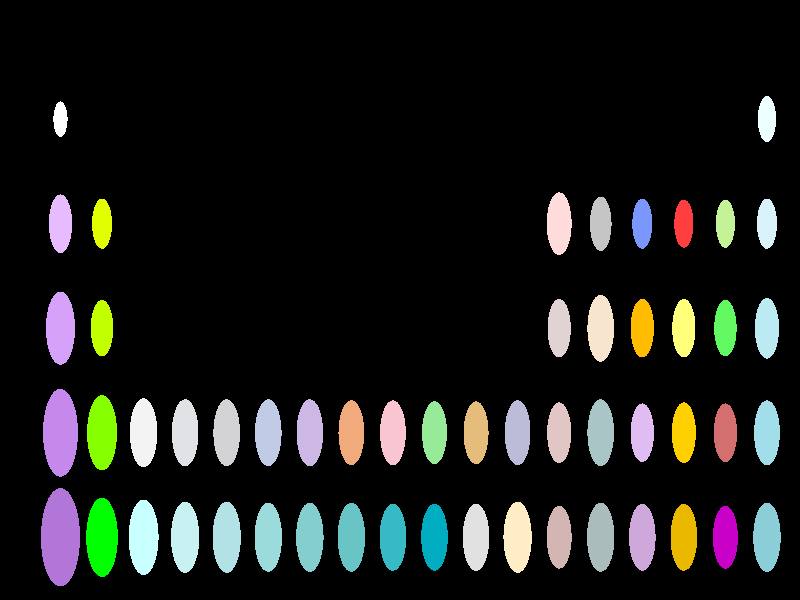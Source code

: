 #include "colors.inc"
#include "finish.inc"

global_settings {assumed_gamma 1 max_trace_level 6}
background {color White transmit 1.0}
camera {orthographic
  right -19.25*x up 5.74*y
  direction 1.00*z
  location <0,0,50.00> look_at <0,0,0>}


light_source {<  2.00,   3.00,  40.00> color White
  area_light <0.70, 0, 0>, <0, 0.70, 0>, 3, 3
  adaptive 1 jitter}
// no fog
#declare simple = finish {phong 0.7}
#declare pale = finish {ambient 0.5 diffuse 0.85 roughness 0.001 specular 0.200 }
#declare intermediate = finish {ambient 0.3 diffuse 0.6 specular 0.1 roughness 0.04}
#declare vmd = finish {ambient 0.0 diffuse 0.65 phong 0.1 phong_size 40.0 specular 0.5 }
#declare jmol = finish {ambient 0.2 diffuse 0.6 specular 1 roughness 0.001 metallic}
#declare ase2 = finish {ambient 0.05 brilliance 3 diffuse 0.6 metallic specular 0.7 roughness 0.04 reflection 0.15}
#declare ase3 = finish {ambient 0.15 brilliance 2 diffuse 0.6 metallic specular 1.0 roughness 0.001 reflection 0.0}
#declare glass = finish {ambient 0.05 diffuse 0.3 specular 1.0 roughness 0.001}
#declare glass2 = finish {ambient 0.01 diffuse 0.3 specular 1.0 reflection 0.25 roughness 0.001}
#declare Rcell = 0.050;
#declare Rbond = 0.100;

#macro atom(LOC, R, COL, TRANS, FIN)
  sphere{LOC, R texture{pigment{color COL transmit TRANS} finish{FIN}}}
#end
#macro constrain(LOC, R, COL, TRANS FIN)
union{torus{R, Rcell rotate 45*z texture{pigment{color COL transmit TRANS} finish{FIN}}}
     torus{R, Rcell rotate -45*z texture{pigment{color COL transmit TRANS} finish{FIN}}}
     translate LOC}
#end

// no cell vertices
atom(< -8.17,   1.73,   0.00>, 0.17, rgb <1.00, 1.00, 1.00>, 0.0, ase3) // #0
atom(<  8.83,   1.73,   0.00>, 0.22, rgb <0.85, 1.00, 1.00>, 0.0, ase3) // #1
atom(< -8.17,   0.73,   0.00>, 0.28, rgb <0.80, 0.50, 1.00>, 0.0, ase3) // #2
atom(< -7.17,   0.73,   0.00>, 0.24, rgb <0.76, 1.00, 0.00>, 0.0, ase3) // #3
atom(<  3.83,   0.73,   0.00>, 0.30, rgb <1.00, 0.71, 0.71>, 0.0, ase3) // #4
atom(<  4.83,   0.73,   0.00>, 0.26, rgb <0.56, 0.56, 0.56>, 0.0, ase3) // #5
atom(<  5.83,   0.73,   0.00>, 0.24, rgb <0.19, 0.31, 0.97>, 0.0, ase3) // #6
atom(<  6.83,   0.73,   0.00>, 0.23, rgb <1.00, 0.05, 0.05>, 0.0, ase3) // #7
atom(<  7.83,   0.73,   0.00>, 0.23, rgb <0.56, 0.88, 0.31>, 0.0, ase3) // #8
atom(<  8.83,   0.73,   0.00>, 0.24, rgb <0.70, 0.89, 0.96>, 0.0, ase3) // #9
atom(< -8.17,  -0.27,   0.00>, 0.35, rgb <0.67, 0.36, 0.95>, 0.0, ase3) // #10
atom(< -7.17,  -0.27,   0.00>, 0.27, rgb <0.54, 1.00, 0.00>, 0.0, ase3) // #11
atom(<  3.83,  -0.27,   0.00>, 0.28, rgb <0.75, 0.65, 0.65>, 0.0, ase3) // #12
atom(<  4.83,  -0.27,   0.00>, 0.32, rgb <0.94, 0.78, 0.63>, 0.0, ase3) // #13
atom(<  5.83,  -0.27,   0.00>, 0.28, rgb <1.00, 0.50, 0.00>, 0.0, ase3) // #14
atom(<  6.83,  -0.27,   0.00>, 0.28, rgb <1.00, 1.00, 0.19>, 0.0, ase3) // #15
atom(<  7.83,  -0.27,   0.00>, 0.27, rgb <0.12, 0.94, 0.12>, 0.0, ase3) // #16
atom(<  8.83,  -0.27,   0.00>, 0.29, rgb <0.50, 0.82, 0.89>, 0.0, ase3) // #17
atom(< -8.17,  -1.27,   0.00>, 0.42, rgb <0.56, 0.25, 0.83>, 0.0, ase3) // #18
atom(< -7.17,  -1.27,   0.00>, 0.36, rgb <0.24, 1.00, 0.00>, 0.0, ase3) // #19
atom(< -6.17,  -1.27,   0.00>, 0.33, rgb <0.90, 0.90, 0.90>, 0.0, ase3) // #20
atom(< -5.17,  -1.27,   0.00>, 0.32, rgb <0.75, 0.76, 0.78>, 0.0, ase3) // #21
atom(< -4.17,  -1.27,   0.00>, 0.32, rgb <0.65, 0.65, 0.67>, 0.0, ase3) // #22
atom(< -3.17,  -1.27,   0.00>, 0.32, rgb <0.54, 0.60, 0.78>, 0.0, ase3) // #23
atom(< -2.17,  -1.27,   0.00>, 0.32, rgb <0.61, 0.48, 0.78>, 0.0, ase3) // #24
atom(< -1.17,  -1.27,   0.00>, 0.31, rgb <0.88, 0.40, 0.20>, 0.0, ase3) // #25
atom(< -0.17,  -1.27,   0.00>, 0.31, rgb <0.94, 0.56, 0.63>, 0.0, ase3) // #26
atom(<  0.83,  -1.27,   0.00>, 0.30, rgb <0.31, 0.82, 0.31>, 0.0, ase3) // #27
atom(<  1.83,  -1.27,   0.00>, 0.30, rgb <0.78, 0.50, 0.20>, 0.0, ase3) // #28
atom(<  2.83,  -1.27,   0.00>, 0.31, rgb <0.49, 0.50, 0.69>, 0.0, ase3) // #29
atom(<  3.83,  -1.27,   0.00>, 0.29, rgb <0.76, 0.56, 0.56>, 0.0, ase3) // #30
atom(<  4.83,  -1.27,   0.00>, 0.32, rgb <0.40, 0.56, 0.56>, 0.0, ase3) // #31
atom(<  5.83,  -1.27,   0.00>, 0.28, rgb <0.74, 0.50, 0.89>, 0.0, ase3) // #32
atom(<  6.83,  -1.27,   0.00>, 0.29, rgb <1.00, 0.63, 0.00>, 0.0, ase3) // #33
atom(<  7.83,  -1.27,   0.00>, 0.28, rgb <0.65, 0.16, 0.16>, 0.0, ase3) // #34
atom(<  8.83,  -1.27,   0.00>, 0.31, rgb <0.36, 0.72, 0.82>, 0.0, ase3) // #35
atom(< -8.17,  -2.27,   0.00>, 0.47, rgb <0.44, 0.18, 0.69>, 0.0, ase3) // #36
atom(< -7.17,  -2.27,   0.00>, 0.38, rgb <0.00, 1.00, 0.00>, 0.0, ase3) // #37
atom(< -6.17,  -2.27,   0.00>, 0.36, rgb <0.58, 1.00, 1.00>, 0.0, ase3) // #38
atom(< -5.17,  -2.27,   0.00>, 0.34, rgb <0.58, 0.88, 0.88>, 0.0, ase3) // #39
atom(< -4.17,  -2.27,   0.00>, 0.34, rgb <0.45, 0.76, 0.79>, 0.0, ase3) // #40
atom(< -3.17,  -2.27,   0.00>, 0.33, rgb <0.33, 0.71, 0.71>, 0.0, ase3) // #41
atom(< -2.17,  -2.27,   0.00>, 0.33, rgb <0.23, 0.62, 0.62>, 0.0, ase3) // #42
atom(< -1.17,  -2.27,   0.00>, 0.33, rgb <0.14, 0.56, 0.56>, 0.0, ase3) // #43
atom(< -0.17,  -2.27,   0.00>, 0.32, rgb <0.04, 0.49, 0.55>, 0.0, ase3) // #44
atom(<  0.83,  -2.27,   0.00>, 0.32, rgb <0.00, 0.41, 0.52>, 0.0, ase3) // #45
atom(<  1.83,  -2.27,   0.00>, 0.32, rgb <0.75, 0.75, 0.75>, 0.0, ase3) // #46
atom(<  2.83,  -2.27,   0.00>, 0.34, rgb <1.00, 0.85, 0.56>, 0.0, ase3) // #47
atom(<  3.83,  -2.27,   0.00>, 0.30, rgb <0.65, 0.46, 0.45>, 0.0, ase3) // #48
atom(<  4.83,  -2.27,   0.00>, 0.33, rgb <0.40, 0.50, 0.50>, 0.0, ase3) // #49
atom(<  5.83,  -2.27,   0.00>, 0.32, rgb <0.62, 0.39, 0.71>, 0.0, ase3) // #50
atom(<  6.83,  -2.27,   0.00>, 0.32, rgb <0.83, 0.48, 0.00>, 0.0, ase3) // #51
atom(<  7.83,  -2.27,   0.00>, 0.30, rgb <0.58, 0.00, 0.58>, 0.0, ase3) // #52
atom(<  8.83,  -2.27,   0.00>, 0.33, rgb <0.26, 0.62, 0.69>, 0.0, ase3) // #53

// no constraints
